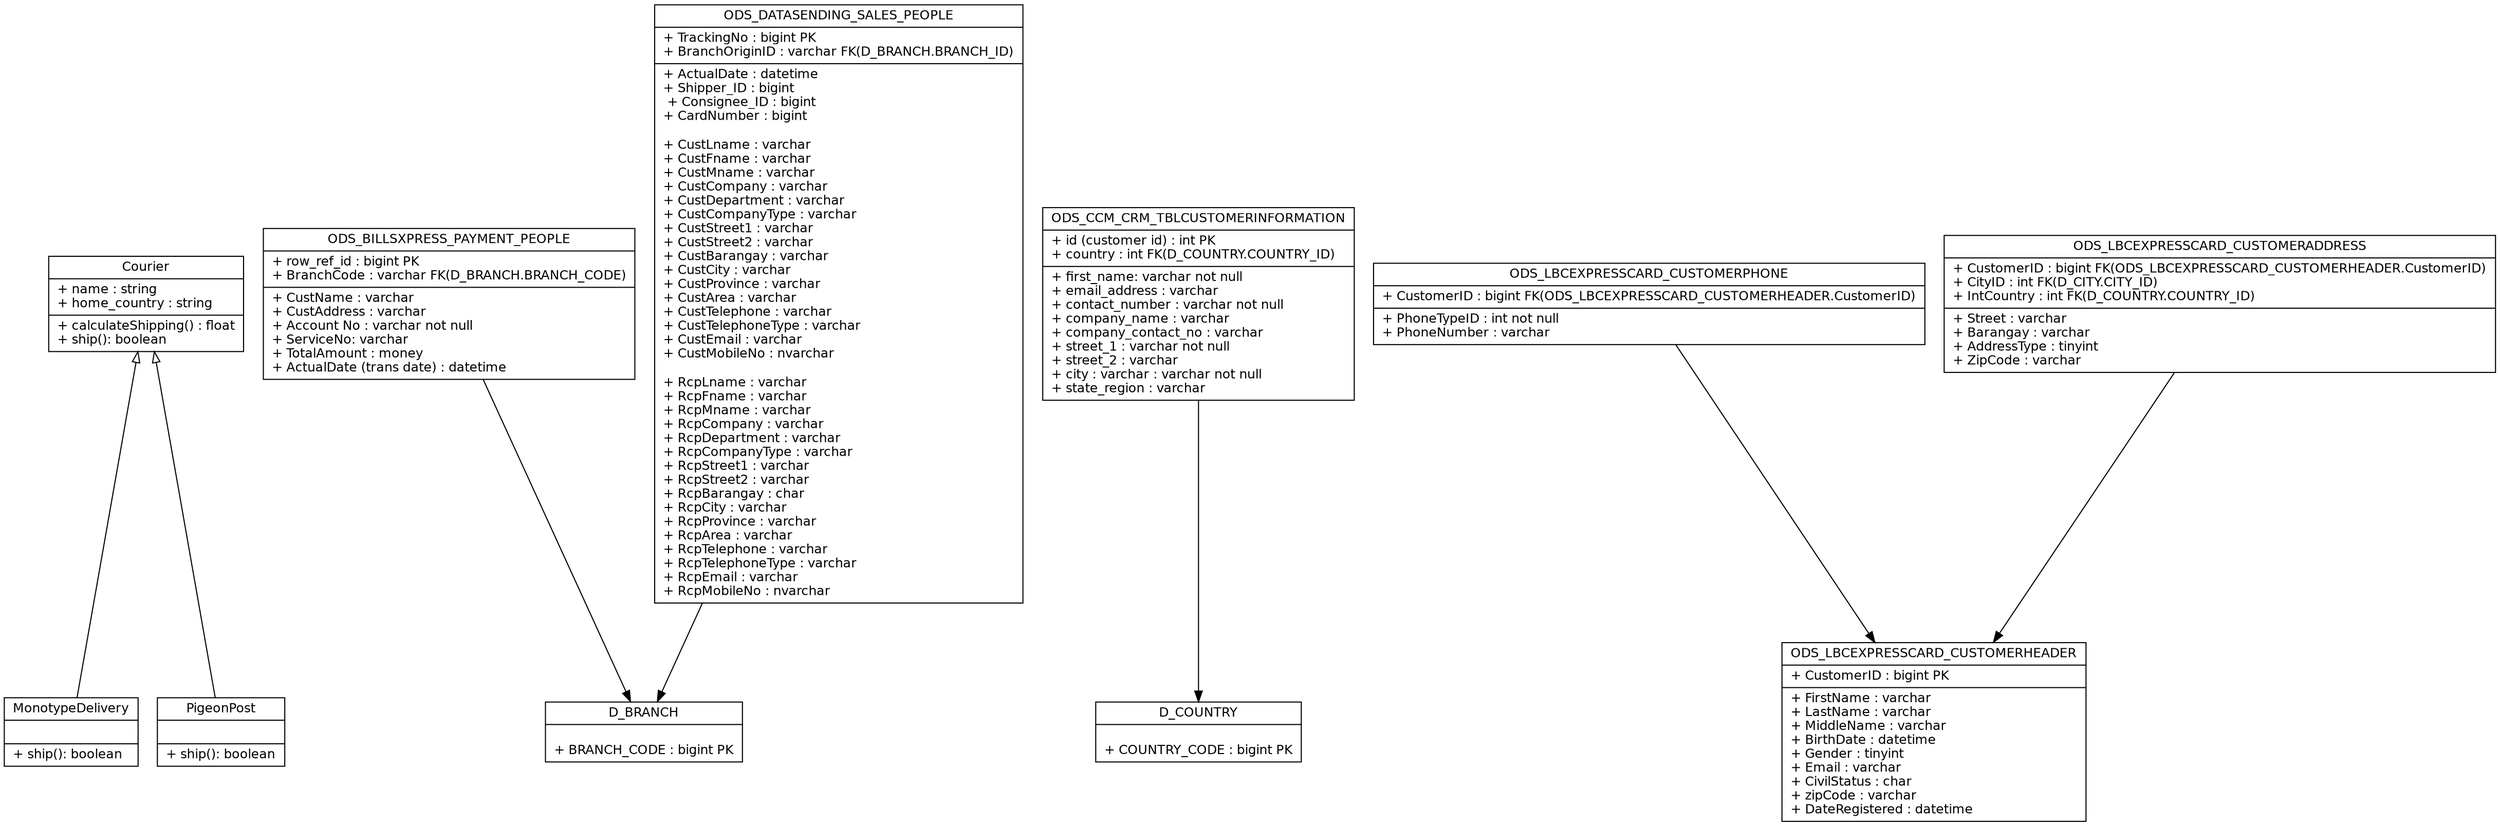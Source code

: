 digraph "LBC Architecture" {
fontname = "Bitstream Vera Sans"
fontsize = 12

node [
fontname = "Bitstream Vera Sans"
fontsize = 12
shape = "record"
]

edge [
arrowtail = "empty"
]

Courier [
label = "{Courier|+ name : string\l+ home_country : string\l|+ calculateShipping() : float\l+ ship(): boolean\l}"
]

Monotype [
label = "{MonotypeDelivery|\l|+ ship(): boolean\l}"
]

Pigeon [
label = "{PigeonPost|\l|+ ship(): boolean\l}"
]

D_BRANCH[
label = "{D_BRANCH|\l
	+ BRANCH_CODE : bigint PK\l
	}"
]

D_COUNTRY[
label = "{D_COUNTRY|\l
	+ COUNTRY_CODE : bigint PK\l
	}"
]

ODS_BILLSXPRESS_PAYMENT_PEOPLE[
label = "{ODS_BILLSXPRESS_PAYMENT_PEOPLE|
	+ row_ref_id : bigint PK\l
	+ BranchCode : varchar FK(D_BRANCH.BRANCH_CODE)|
	+ CustName : varchar\l
	+ CustAddress : varchar\l
	+ Account No : varchar not null\l
	+ ServiceNo: varchar\l
	+ TotalAmount : money\l
	+ ActualDate (trans date) : datetime\l}"
]

ODS_CCM_CRM_TBLCUSTOMERINFORMATION[
label = "{ODS_CCM_CRM_TBLCUSTOMERINFORMATION|
	+ id (customer id) : int PK\l
	+ country : int FK(D_COUNTRY.COUNTRY_ID)\l|
	+ first_name: varchar not null\l
	+ email_address : varchar\l
	+ contact_number : varchar not null\l
	+ company_name : varchar\l
	+ company_contact_no : varchar\l
	+ street_1 : varchar not null\l
	+ street_2 : varchar\l
	+ city : varchar : varchar not null\l
	+ state_region : varchar\l}"
]

ODS_DATASENDING_SALES_PEOPLE[
label = "{ODS_DATASENDING_SALES_PEOPLE|
	+ TrackingNo : bigint PK\l
	+ BranchOriginID : varchar FK(D_BRANCH.BRANCH_ID)\l|
	+ ActualDate : datetime\l
	+ Shipper_ID : bigint \l
    + Consignee_ID : bigint\l
	+ CardNumber : bigint\l\l
	+ CustLname : varchar\l
	+ CustFname : varchar\l
	+ CustMname : varchar\l
	+ CustCompany : varchar\l
	+ CustDepartment : varchar\l
	+ CustCompanyType : varchar\l
	+ CustStreet1 : varchar\l
	+ CustStreet2 : varchar\l
	+ CustBarangay : varchar\l
	+ CustCity : varchar\l
	+ CustProvince : varchar\l
	+ CustArea : varchar\l
	+ CustTelephone : varchar\l
	+ CustTelephoneType : varchar\l
	+ CustEmail : varchar\l
	+ CustMobileNo : nvarchar\l\l
	+ RcpLname : varchar\l
	+ RcpFname : varchar\l
	+ RcpMname : varchar\l
	+ RcpCompany : varchar\l
	+ RcpDepartment : varchar\l
	+ RcpCompanyType : varchar\l
	+ RcpStreet1 : varchar\l
	+ RcpStreet2 : varchar\l
	+ RcpBarangay : char\l
	+ RcpCity : varchar\l
	+ RcpProvince : varchar\l
	+ RcpArea : varchar\l
	+ RcpTelephone : varchar\l
	+ RcpTelephoneType : varchar\l
	+ RcpEmail : varchar\l
	+ RcpMobileNo : nvarchar
	\l}"
]


ODS_LBCEXPRESSCARD_CUSTOMERPHONE[
label = "{ODS_LBCEXPRESSCARD_CUSTOMERPHONE|
	+ CustomerID : bigint FK(ODS_LBCEXPRESSCARD_CUSTOMERHEADER.CustomerID)\l|
	+ PhoneTypeID : int not null\l
	+ PhoneNumber : varchar\l
	}"
]

ODS_LBCEXPRESSCARD_CUSTOMERADDRESS[
label = "{ODS_LBCEXPRESSCARD_CUSTOMERADDRESS|
	+ CustomerID : bigint FK(ODS_LBCEXPRESSCARD_CUSTOMERHEADER.CustomerID)\l
	+ CityID : int FK(D_CITY.CITY_ID)\l
	+ IntCountry : int FK(D_COUNTRY.COUNTRY_ID)\l|
	+ Street : varchar\l
	+ Barangay : varchar\l
	+ AddressType : tinyint\l
	+ ZipCode : varchar\l
	}"
]

ODS_LBCEXPRESSCARD_CUSTOMERHEADER[
label = "{ODS_LBCEXPRESSCARD_CUSTOMERHEADER|
	+ CustomerID : bigint PK\l|
	+ FirstName : varchar\l
	+ LastName : varchar\l
	+ MiddleName : varchar\l
	+ BirthDate : datetime\l
	+ Gender : tinyint\l
	+ Email : varchar\l
	+ CivilStatus : char\l
	+ zipCode : varchar\l
	+ DateRegistered : datetime\l
	}"
]


ODS_BILLSXPRESS_PAYMENT_PEOPLE -> D_BRANCH [dir=front]
ODS_CCM_CRM_TBLCUSTOMERINFORMATION -> D_COUNTRY [dir=front]
ODS_DATASENDING_SALES_PEOPLE -> D_BRANCH [dir=front]

ODS_LBCEXPRESSCARD_CUSTOMERPHONE -> ODS_LBCEXPRESSCARD_CUSTOMERHEADER[dir=front]
ODS_LBCEXPRESSCARD_CUSTOMERADDRESS -> ODS_LBCEXPRESSCARD_CUSTOMERHEADER[dir=front]

Courier -> Pigeon [dir=back]
Courier -> Monotype [dir=back]
}
